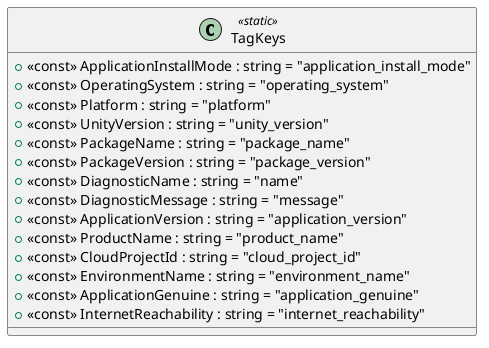 @startuml
class TagKeys <<static>> {
    + <<const>> ApplicationInstallMode : string = "application_install_mode"
    + <<const>> OperatingSystem : string = "operating_system"
    + <<const>> Platform : string = "platform"
    + <<const>> UnityVersion : string = "unity_version"
    + <<const>> PackageName : string = "package_name"
    + <<const>> PackageVersion : string = "package_version"
    + <<const>> DiagnosticName : string = "name"
    + <<const>> DiagnosticMessage : string = "message"
    + <<const>> ApplicationVersion : string = "application_version"
    + <<const>> ProductName : string = "product_name"
    + <<const>> CloudProjectId : string = "cloud_project_id"
    + <<const>> EnvironmentName : string = "environment_name"
    + <<const>> ApplicationGenuine : string = "application_genuine"
    + <<const>> InternetReachability : string = "internet_reachability"
}
@enduml
